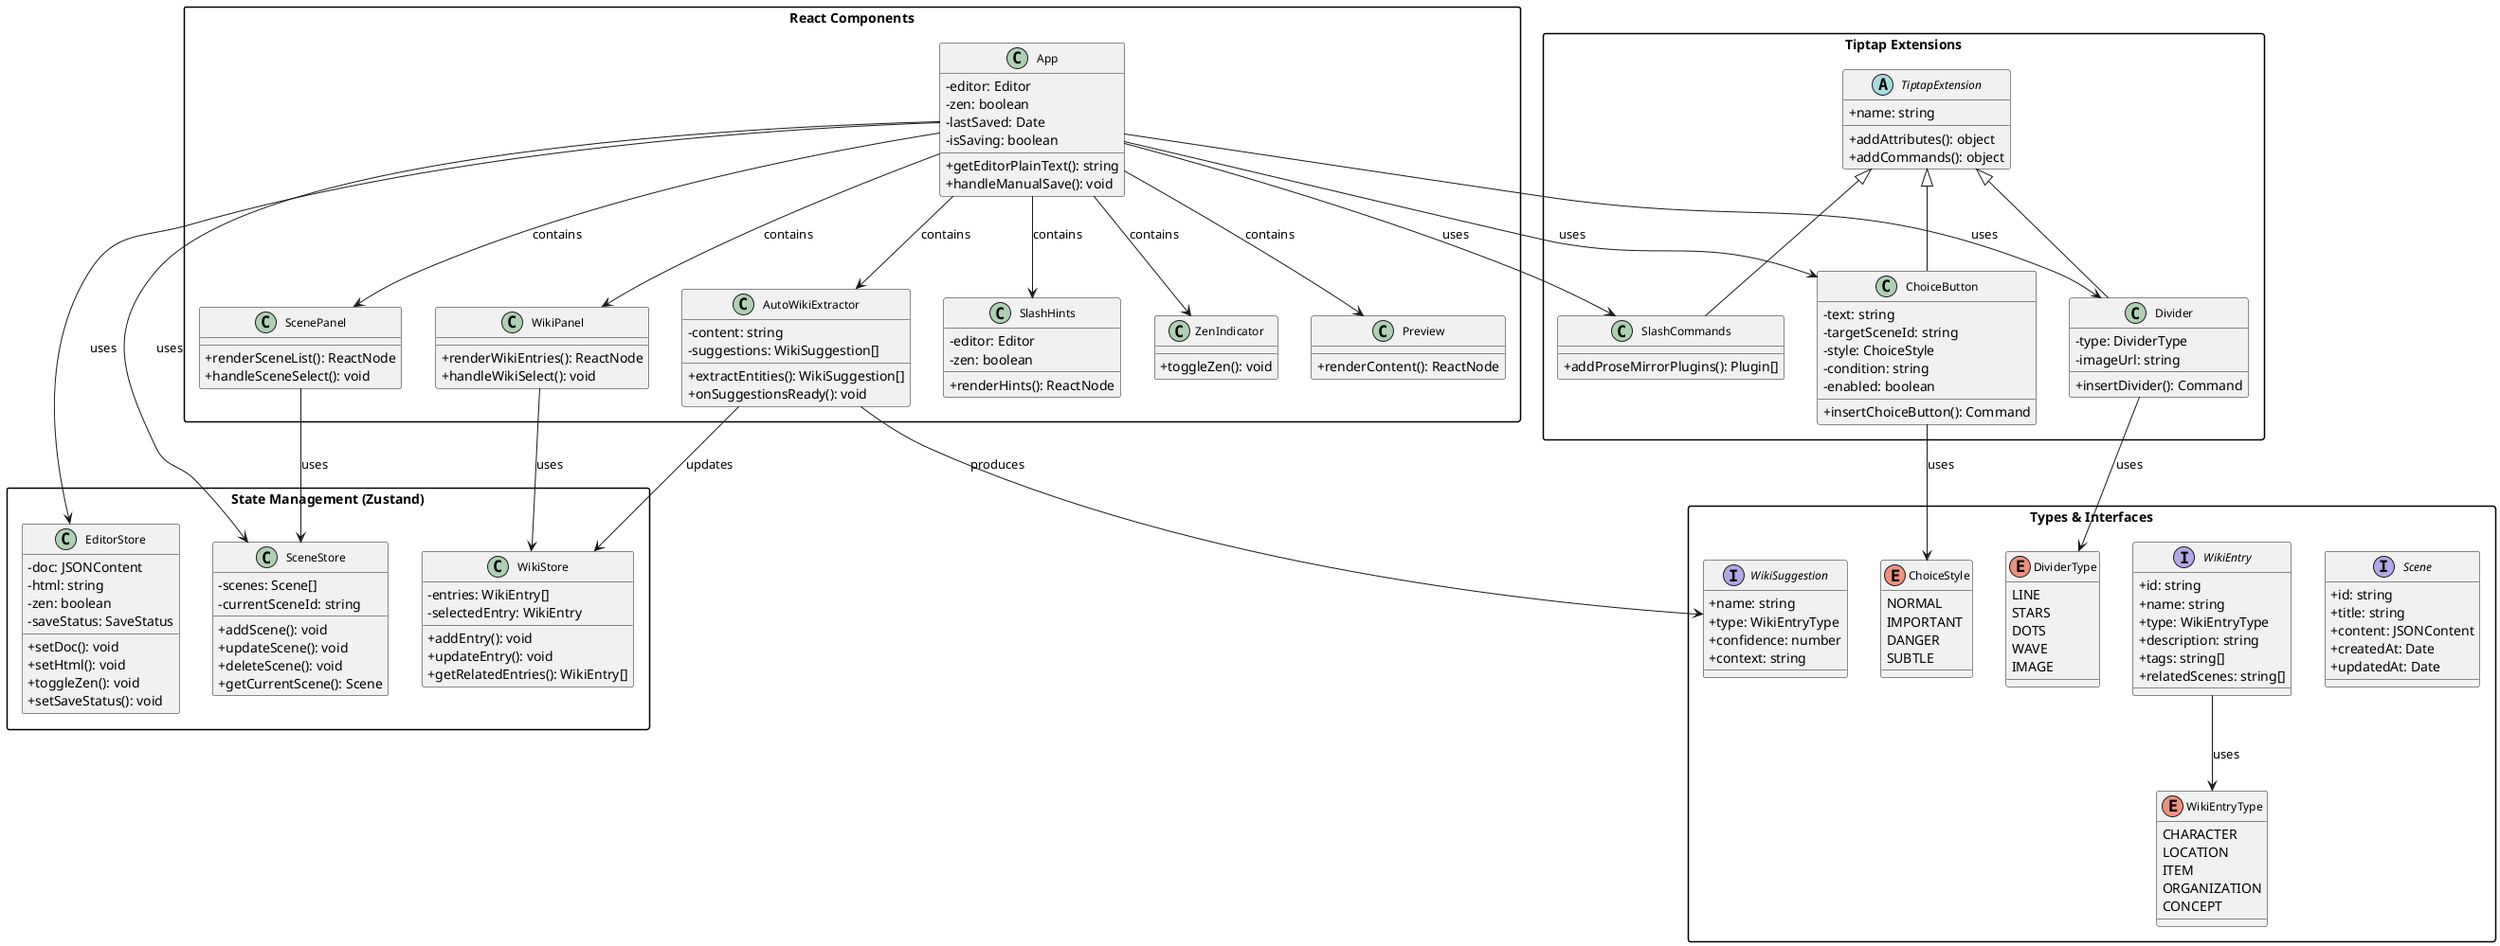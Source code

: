 @startuml NarrativeGenEditor-ClassDiagram
skinparam classAttributeIconSize 0
skinparam classFontSize 12
skinparam packageStyle rectangle

package "React Components" {
  class App {
    -editor: Editor
    -zen: boolean
    -lastSaved: Date
    -isSaving: boolean
    +getEditorPlainText(): string
    +handleManualSave(): void
  }

  class ZenIndicator {
    +toggleZen(): void
  }

  class Preview {
    +renderContent(): ReactNode
  }

  class ScenePanel {
    +renderSceneList(): ReactNode
    +handleSceneSelect(): void
  }

  class WikiPanel {
    +renderWikiEntries(): ReactNode
    +handleWikiSelect(): void
  }

  class AutoWikiExtractor {
    -content: string
    -suggestions: WikiSuggestion[]
    +extractEntities(): WikiSuggestion[]
    +onSuggestionsReady(): void
  }

  class SlashHints {
    -editor: Editor
    -zen: boolean
    +renderHints(): ReactNode
  }
}

package "Tiptap Extensions" {
  abstract class TiptapExtension {
    +name: string
    +addAttributes(): object
    +addCommands(): object
  }

  class ChoiceButton extends TiptapExtension {
    -text: string
    -targetSceneId: string
    -style: ChoiceStyle
    -condition: string
    -enabled: boolean
    +insertChoiceButton(): Command
  }

  class Divider extends TiptapExtension {
    -type: DividerType
    -imageUrl: string
    +insertDivider(): Command
  }

  class SlashCommands extends TiptapExtension {
    +addProseMirrorPlugins(): Plugin[]
  }
}

package "State Management (Zustand)" {
  class EditorStore {
    -doc: JSONContent
    -html: string
    -zen: boolean
    -saveStatus: SaveStatus
    +setDoc(): void
    +setHtml(): void
    +toggleZen(): void
    +setSaveStatus(): void
  }

  class SceneStore {
    -scenes: Scene[]
    -currentSceneId: string
    +addScene(): void
    +updateScene(): void
    +deleteScene(): void
    +getCurrentScene(): Scene
  }

  class WikiStore {
    -entries: WikiEntry[]
    -selectedEntry: WikiEntry
    +addEntry(): void
    +updateEntry(): void
    +getRelatedEntries(): WikiEntry[]
  }
}

package "Types & Interfaces" {
  interface Scene {
    +id: string
    +title: string
    +content: JSONContent
    +createdAt: Date
    +updatedAt: Date
  }

  interface WikiEntry {
    +id: string
    +name: string
    +type: WikiEntryType
    +description: string
    +tags: string[]
    +relatedScenes: string[]
  }

  interface WikiSuggestion {
    +name: string
    +type: WikiEntryType
    +confidence: number
    +context: string
  }

  enum ChoiceStyle {
    NORMAL
    IMPORTANT
    DANGER
    SUBTLE
  }

  enum DividerType {
    LINE
    STARS
    DOTS
    WAVE
    IMAGE
  }

  enum WikiEntryType {
    CHARACTER
    LOCATION
    ITEM
    ORGANIZATION
    CONCEPT
  }
}

' Relationships
App --> EditorStore : uses
App --> SceneStore : uses
App --> ZenIndicator : contains
App --> Preview : contains
App --> ScenePanel : contains
App --> WikiPanel : contains
App --> AutoWikiExtractor : contains
App --> SlashHints : contains

App --> ChoiceButton : uses
App --> Divider : uses
App --> SlashCommands : uses

WikiPanel --> WikiStore : uses
ScenePanel --> SceneStore : uses
AutoWikiExtractor --> WikiStore : updates

ChoiceButton --> ChoiceStyle : uses
Divider --> DividerType : uses
WikiEntry --> WikiEntryType : uses
AutoWikiExtractor --> WikiSuggestion : produces

@enduml
